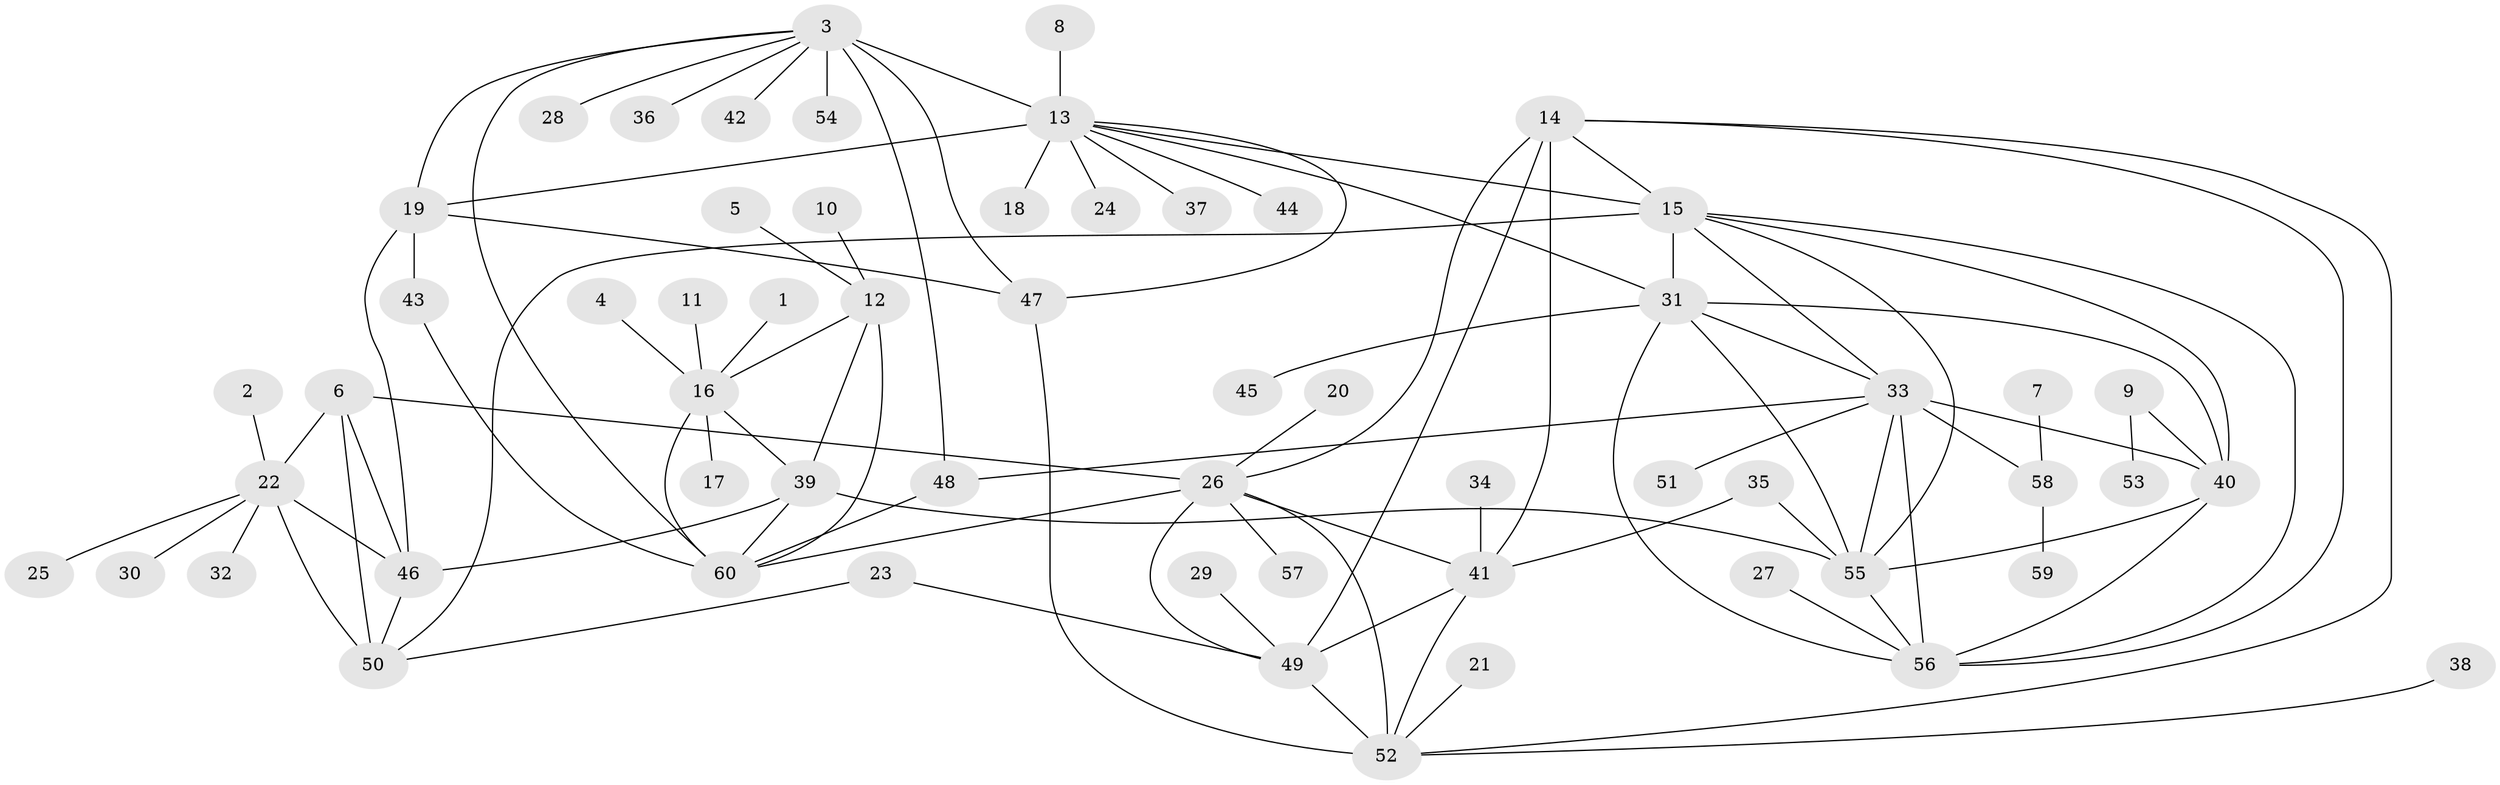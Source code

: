 // original degree distribution, {7: 0.06666666666666667, 12: 0.008333333333333333, 9: 0.08333333333333333, 6: 0.008333333333333333, 10: 0.041666666666666664, 5: 0.016666666666666666, 8: 0.03333333333333333, 1: 0.5833333333333334, 3: 0.05, 2: 0.10833333333333334}
// Generated by graph-tools (version 1.1) at 2025/02/03/09/25 03:02:41]
// undirected, 60 vertices, 97 edges
graph export_dot {
graph [start="1"]
  node [color=gray90,style=filled];
  1;
  2;
  3;
  4;
  5;
  6;
  7;
  8;
  9;
  10;
  11;
  12;
  13;
  14;
  15;
  16;
  17;
  18;
  19;
  20;
  21;
  22;
  23;
  24;
  25;
  26;
  27;
  28;
  29;
  30;
  31;
  32;
  33;
  34;
  35;
  36;
  37;
  38;
  39;
  40;
  41;
  42;
  43;
  44;
  45;
  46;
  47;
  48;
  49;
  50;
  51;
  52;
  53;
  54;
  55;
  56;
  57;
  58;
  59;
  60;
  1 -- 16 [weight=1.0];
  2 -- 22 [weight=1.0];
  3 -- 13 [weight=4.0];
  3 -- 19 [weight=2.0];
  3 -- 28 [weight=1.0];
  3 -- 36 [weight=1.0];
  3 -- 42 [weight=1.0];
  3 -- 47 [weight=2.0];
  3 -- 48 [weight=1.0];
  3 -- 54 [weight=1.0];
  3 -- 60 [weight=2.0];
  4 -- 16 [weight=1.0];
  5 -- 12 [weight=1.0];
  6 -- 22 [weight=4.0];
  6 -- 26 [weight=1.0];
  6 -- 46 [weight=2.0];
  6 -- 50 [weight=2.0];
  7 -- 58 [weight=1.0];
  8 -- 13 [weight=1.0];
  9 -- 40 [weight=1.0];
  9 -- 53 [weight=1.0];
  10 -- 12 [weight=1.0];
  11 -- 16 [weight=1.0];
  12 -- 16 [weight=2.0];
  12 -- 39 [weight=1.0];
  12 -- 60 [weight=2.0];
  13 -- 15 [weight=1.0];
  13 -- 18 [weight=1.0];
  13 -- 19 [weight=2.0];
  13 -- 24 [weight=1.0];
  13 -- 31 [weight=1.0];
  13 -- 37 [weight=1.0];
  13 -- 44 [weight=1.0];
  13 -- 47 [weight=2.0];
  14 -- 15 [weight=1.0];
  14 -- 26 [weight=1.0];
  14 -- 41 [weight=1.0];
  14 -- 49 [weight=2.0];
  14 -- 52 [weight=1.0];
  14 -- 56 [weight=1.0];
  15 -- 31 [weight=1.0];
  15 -- 33 [weight=1.0];
  15 -- 40 [weight=1.0];
  15 -- 50 [weight=2.0];
  15 -- 55 [weight=1.0];
  15 -- 56 [weight=1.0];
  16 -- 17 [weight=1.0];
  16 -- 39 [weight=2.0];
  16 -- 60 [weight=4.0];
  19 -- 43 [weight=1.0];
  19 -- 46 [weight=1.0];
  19 -- 47 [weight=1.0];
  20 -- 26 [weight=1.0];
  21 -- 52 [weight=1.0];
  22 -- 25 [weight=1.0];
  22 -- 30 [weight=1.0];
  22 -- 32 [weight=1.0];
  22 -- 46 [weight=2.0];
  22 -- 50 [weight=2.0];
  23 -- 49 [weight=1.0];
  23 -- 50 [weight=1.0];
  26 -- 41 [weight=1.0];
  26 -- 49 [weight=2.0];
  26 -- 52 [weight=1.0];
  26 -- 57 [weight=1.0];
  26 -- 60 [weight=2.0];
  27 -- 56 [weight=1.0];
  29 -- 49 [weight=1.0];
  31 -- 33 [weight=1.0];
  31 -- 40 [weight=1.0];
  31 -- 45 [weight=1.0];
  31 -- 55 [weight=1.0];
  31 -- 56 [weight=1.0];
  33 -- 40 [weight=1.0];
  33 -- 48 [weight=1.0];
  33 -- 51 [weight=1.0];
  33 -- 55 [weight=1.0];
  33 -- 56 [weight=1.0];
  33 -- 58 [weight=1.0];
  34 -- 41 [weight=1.0];
  35 -- 41 [weight=1.0];
  35 -- 55 [weight=1.0];
  38 -- 52 [weight=1.0];
  39 -- 46 [weight=1.0];
  39 -- 55 [weight=1.0];
  39 -- 60 [weight=2.0];
  40 -- 55 [weight=1.0];
  40 -- 56 [weight=1.0];
  41 -- 49 [weight=2.0];
  41 -- 52 [weight=1.0];
  43 -- 60 [weight=1.0];
  46 -- 50 [weight=1.0];
  47 -- 52 [weight=1.0];
  48 -- 60 [weight=1.0];
  49 -- 52 [weight=2.0];
  55 -- 56 [weight=1.0];
  58 -- 59 [weight=1.0];
}
